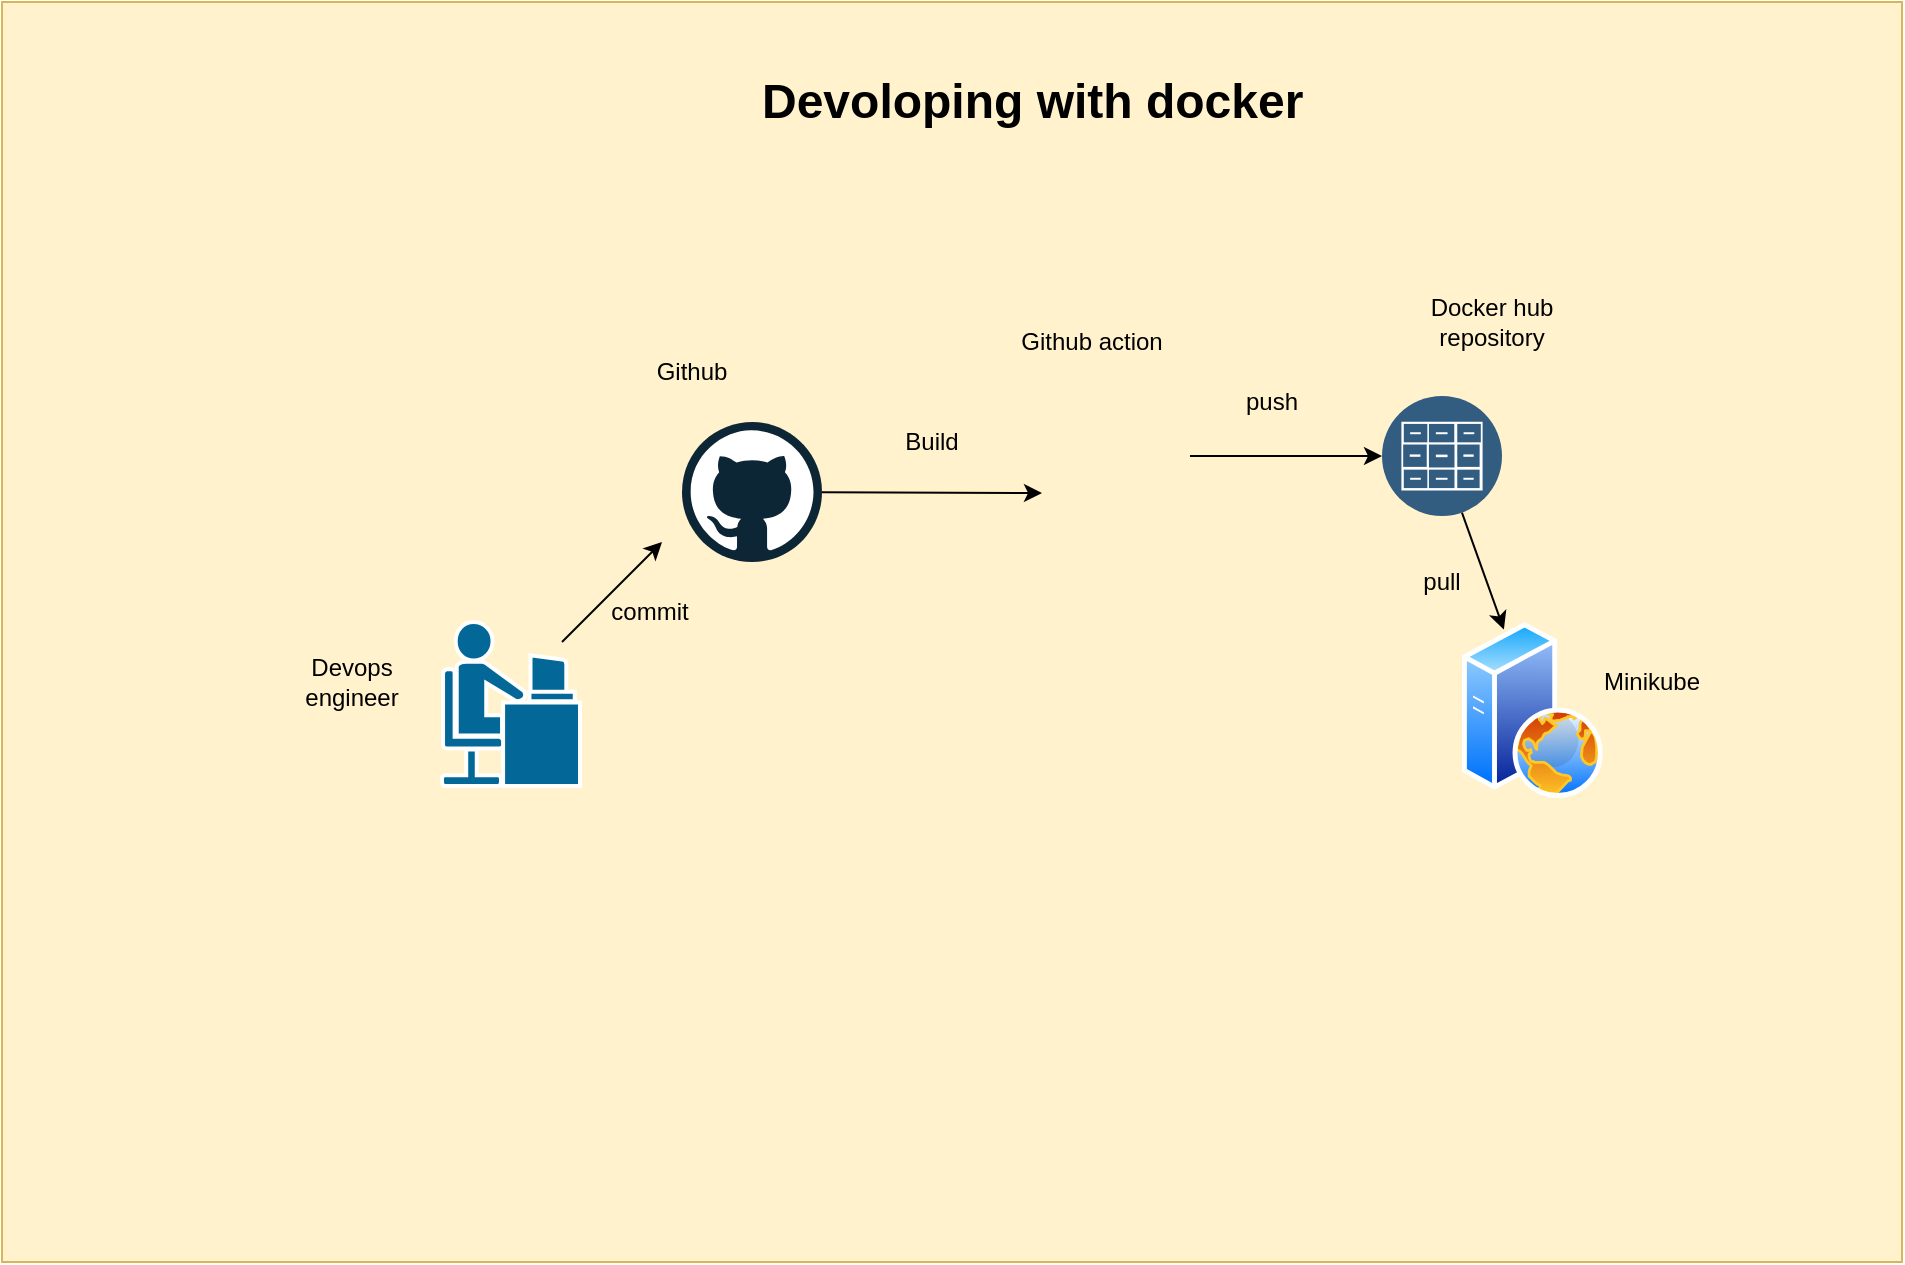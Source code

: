 <mxfile version="20.6.0" type="github">
  <diagram id="RS0vkaZA22Cbk-yklAYx" name="Page-1">
    <mxGraphModel dx="1719" dy="1620" grid="1" gridSize="10" guides="1" tooltips="1" connect="1" arrows="1" fold="1" page="1" pageScale="1" pageWidth="850" pageHeight="1100" math="0" shadow="0">
      <root>
        <mxCell id="0" />
        <mxCell id="1" parent="0" />
        <mxCell id="9wLhjAaW58Y8_-gMPTMM-1" value="" style="shape=mxgraph.cisco.people.androgenous_person;html=1;pointerEvents=1;dashed=0;fillColor=#036897;strokeColor=#ffffff;strokeWidth=2;verticalLabelPosition=bottom;verticalAlign=top;align=center;outlineConnect=0;" vertex="1" parent="1">
          <mxGeometry x="90" y="240" width="69" height="82" as="geometry" />
        </mxCell>
        <mxCell id="9wLhjAaW58Y8_-gMPTMM-2" value="" style="rounded=0;whiteSpace=wrap;html=1;fillColor=#fff2cc;strokeColor=#d6b656;" vertex="1" parent="1">
          <mxGeometry x="-50" y="-100" width="950" height="630" as="geometry" />
        </mxCell>
        <mxCell id="9wLhjAaW58Y8_-gMPTMM-3" value="" style="shape=mxgraph.cisco.people.androgenous_person;html=1;pointerEvents=1;dashed=0;fillColor=#036897;strokeColor=#ffffff;strokeWidth=2;verticalLabelPosition=bottom;verticalAlign=top;align=center;outlineConnect=0;" vertex="1" parent="1">
          <mxGeometry x="170" y="210" width="69" height="82" as="geometry" />
        </mxCell>
        <mxCell id="9wLhjAaW58Y8_-gMPTMM-4" value="" style="endArrow=classic;html=1;rounded=0;" edge="1" parent="1">
          <mxGeometry width="50" height="50" relative="1" as="geometry">
            <mxPoint x="230" y="220" as="sourcePoint" />
            <mxPoint x="280" y="170" as="targetPoint" />
            <Array as="points" />
          </mxGeometry>
        </mxCell>
        <mxCell id="9wLhjAaW58Y8_-gMPTMM-5" value="" style="dashed=0;outlineConnect=0;html=1;align=center;labelPosition=center;verticalLabelPosition=bottom;verticalAlign=top;shape=mxgraph.weblogos.github" vertex="1" parent="1">
          <mxGeometry x="290" y="110" width="70" height="70" as="geometry" />
        </mxCell>
        <mxCell id="9wLhjAaW58Y8_-gMPTMM-6" value="" style="shape=image;html=1;verticalAlign=top;verticalLabelPosition=bottom;labelBackgroundColor=#ffffff;imageAspect=0;aspect=fixed;image=https://cdn4.iconfinder.com/data/icons/ionicons/512/icon-social-github-outline-128.png" vertex="1" parent="1">
          <mxGeometry x="470" y="90" width="74" height="74" as="geometry" />
        </mxCell>
        <mxCell id="9wLhjAaW58Y8_-gMPTMM-7" value="" style="endArrow=classic;html=1;rounded=0;entryX=0;entryY=0.75;entryDx=0;entryDy=0;" edge="1" parent="1" source="9wLhjAaW58Y8_-gMPTMM-5" target="9wLhjAaW58Y8_-gMPTMM-6">
          <mxGeometry width="50" height="50" relative="1" as="geometry">
            <mxPoint x="375" y="160" as="sourcePoint" />
            <mxPoint x="450" y="110" as="targetPoint" />
            <Array as="points" />
          </mxGeometry>
        </mxCell>
        <mxCell id="9wLhjAaW58Y8_-gMPTMM-9" value="" style="aspect=fixed;perimeter=ellipsePerimeter;html=1;align=center;shadow=0;dashed=0;fontColor=#4277BB;labelBackgroundColor=#ffffff;fontSize=12;spacingTop=3;image;image=img/lib/ibm/data/file_repository.svg;" vertex="1" parent="1">
          <mxGeometry x="640" y="97" width="60" height="60" as="geometry" />
        </mxCell>
        <mxCell id="9wLhjAaW58Y8_-gMPTMM-10" value="" style="endArrow=classic;html=1;rounded=0;" edge="1" parent="1" source="9wLhjAaW58Y8_-gMPTMM-6" target="9wLhjAaW58Y8_-gMPTMM-9">
          <mxGeometry width="50" height="50" relative="1" as="geometry">
            <mxPoint x="574" y="152" as="sourcePoint" />
            <mxPoint x="624" y="102" as="targetPoint" />
            <Array as="points" />
          </mxGeometry>
        </mxCell>
        <mxCell id="9wLhjAaW58Y8_-gMPTMM-11" value="" style="aspect=fixed;perimeter=ellipsePerimeter;html=1;align=center;shadow=0;dashed=0;spacingTop=3;image;image=img/lib/active_directory/web_server.svg;" vertex="1" parent="1">
          <mxGeometry x="680" y="210" width="70.4" height="88" as="geometry" />
        </mxCell>
        <mxCell id="9wLhjAaW58Y8_-gMPTMM-12" value="" style="endArrow=classic;html=1;rounded=0;" edge="1" parent="1" source="9wLhjAaW58Y8_-gMPTMM-9" target="9wLhjAaW58Y8_-gMPTMM-11">
          <mxGeometry width="50" height="50" relative="1" as="geometry">
            <mxPoint x="690.2" y="207" as="sourcePoint" />
            <mxPoint x="740.2" y="157" as="targetPoint" />
            <Array as="points" />
          </mxGeometry>
        </mxCell>
        <mxCell id="gpk2IuvOmAacFOFlnmyh-2" value="Devops engineer" style="text;html=1;strokeColor=none;fillColor=none;align=center;verticalAlign=middle;whiteSpace=wrap;rounded=0;" vertex="1" parent="1">
          <mxGeometry x="90" y="220" width="70" height="40" as="geometry" />
        </mxCell>
        <mxCell id="gpk2IuvOmAacFOFlnmyh-3" value="Github" style="text;html=1;strokeColor=none;fillColor=none;align=center;verticalAlign=middle;whiteSpace=wrap;rounded=0;" vertex="1" parent="1">
          <mxGeometry x="260" y="70" width="70" height="30" as="geometry" />
        </mxCell>
        <mxCell id="gpk2IuvOmAacFOFlnmyh-4" value="Github action" style="text;html=1;strokeColor=none;fillColor=none;align=center;verticalAlign=middle;whiteSpace=wrap;rounded=0;" vertex="1" parent="1">
          <mxGeometry x="450" y="50" width="90" height="40" as="geometry" />
        </mxCell>
        <mxCell id="gpk2IuvOmAacFOFlnmyh-5" value="Docker hub repository" style="text;html=1;strokeColor=none;fillColor=none;align=center;verticalAlign=middle;whiteSpace=wrap;rounded=0;" vertex="1" parent="1">
          <mxGeometry x="660" y="40" width="70" height="40" as="geometry" />
        </mxCell>
        <mxCell id="gpk2IuvOmAacFOFlnmyh-6" value="Minikube" style="text;html=1;strokeColor=none;fillColor=none;align=center;verticalAlign=middle;whiteSpace=wrap;rounded=0;" vertex="1" parent="1">
          <mxGeometry x="740" y="220" width="70" height="40" as="geometry" />
        </mxCell>
        <mxCell id="gpk2IuvOmAacFOFlnmyh-7" value="commit" style="text;html=1;strokeColor=none;fillColor=none;align=center;verticalAlign=middle;whiteSpace=wrap;rounded=0;" vertex="1" parent="1">
          <mxGeometry x="239" y="180" width="70" height="50" as="geometry" />
        </mxCell>
        <mxCell id="gpk2IuvOmAacFOFlnmyh-9" value="Build" style="text;html=1;strokeColor=none;fillColor=none;align=center;verticalAlign=middle;whiteSpace=wrap;rounded=0;" vertex="1" parent="1">
          <mxGeometry x="380" y="100" width="70" height="40" as="geometry" />
        </mxCell>
        <mxCell id="gpk2IuvOmAacFOFlnmyh-10" value="push" style="text;html=1;strokeColor=none;fillColor=none;align=center;verticalAlign=middle;whiteSpace=wrap;rounded=0;" vertex="1" parent="1">
          <mxGeometry x="550" y="80" width="70" height="40" as="geometry" />
        </mxCell>
        <mxCell id="gpk2IuvOmAacFOFlnmyh-11" value="pull" style="text;html=1;strokeColor=none;fillColor=none;align=center;verticalAlign=middle;whiteSpace=wrap;rounded=0;" vertex="1" parent="1">
          <mxGeometry x="635" y="170" width="70" height="40" as="geometry" />
        </mxCell>
        <mxCell id="gpk2IuvOmAacFOFlnmyh-13" value="&lt;h1&gt;Devoloping with docker&lt;/h1&gt;" style="text;html=1;strokeColor=none;fillColor=none;spacing=5;spacingTop=-20;whiteSpace=wrap;overflow=hidden;rounded=0;" vertex="1" parent="1">
          <mxGeometry x="325" y="-70" width="340" height="120" as="geometry" />
        </mxCell>
      </root>
    </mxGraphModel>
  </diagram>
</mxfile>

